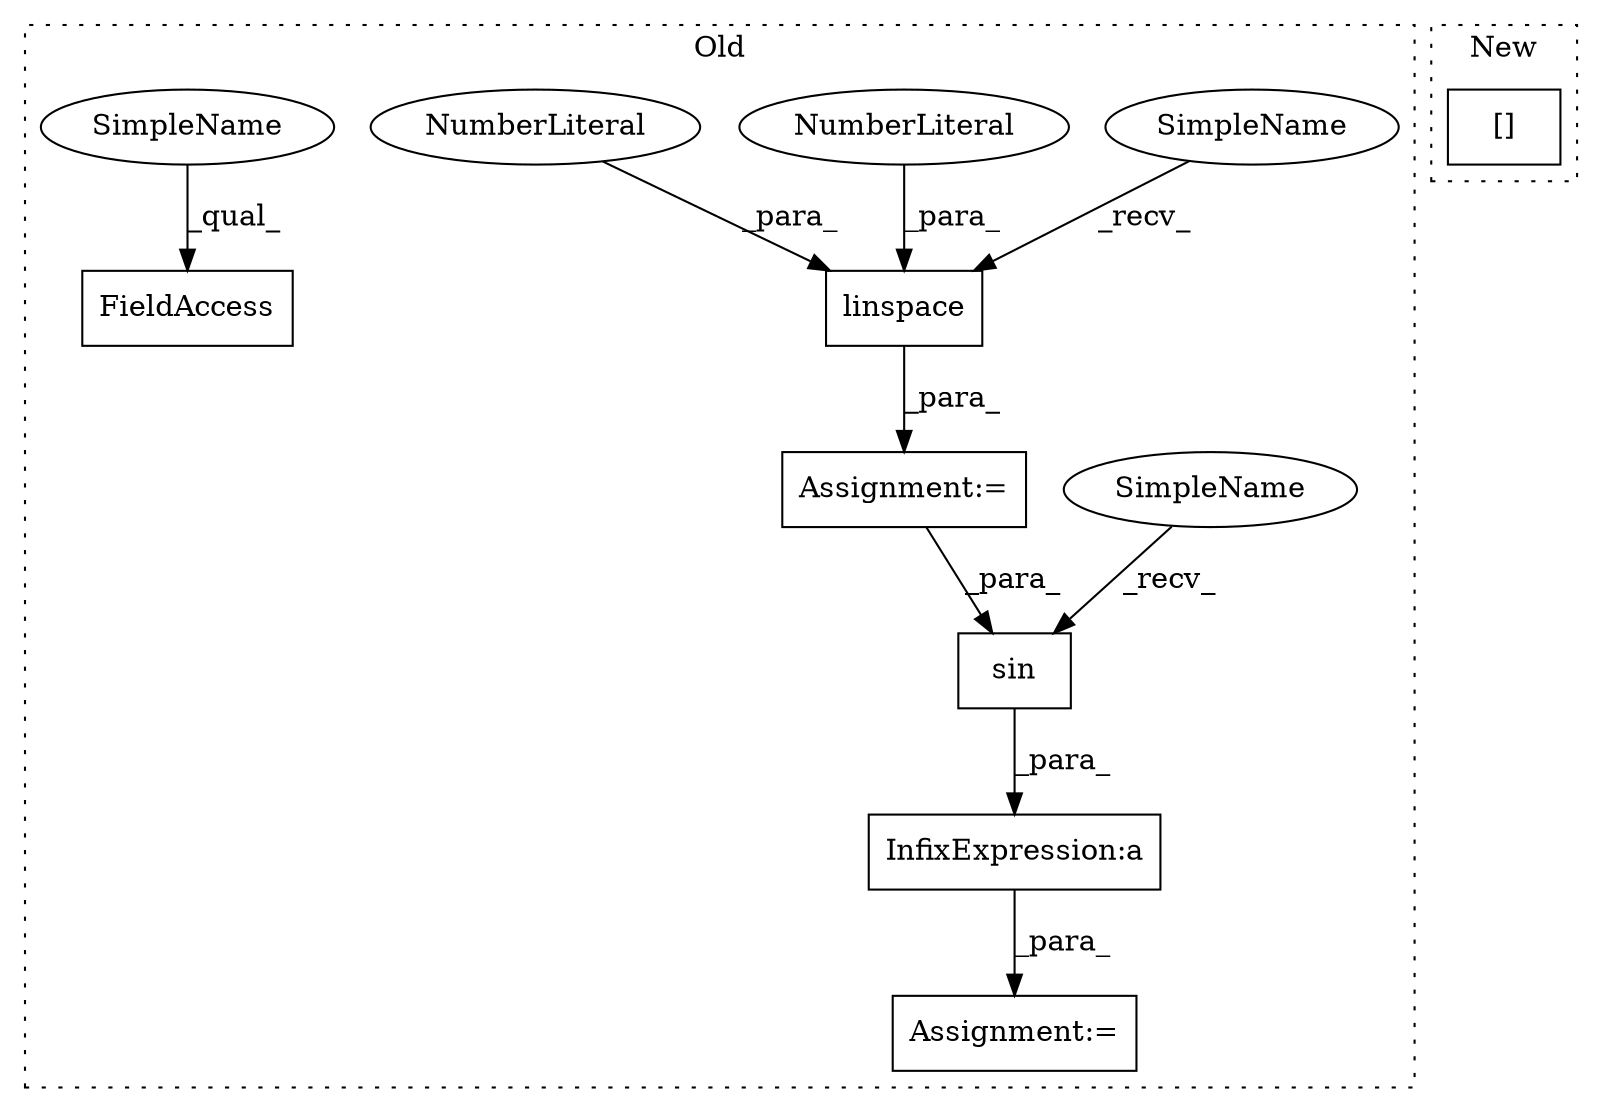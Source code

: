 digraph G {
subgraph cluster0 {
1 [label="sin" a="32" s="209,231" l="4,1" shape="box"];
3 [label="Assignment:=" a="7" s="201" l="1" shape="box"];
4 [label="InfixExpression:a" a="27" s="232" l="3" shape="box"];
5 [label="linspace" a="32" s="177,193" l="9,1" shape="box"];
6 [label="NumberLiteral" a="34" s="190" l="3" shape="ellipse"];
7 [label="NumberLiteral" a="34" s="188" l="1" shape="ellipse"];
8 [label="FieldAccess" a="22" s="218" l="8" shape="box"];
9 [label="Assignment:=" a="7" s="170" l="1" shape="box"];
10 [label="SimpleName" a="42" s="203" l="5" shape="ellipse"];
11 [label="SimpleName" a="42" s="218" l="5" shape="ellipse"];
12 [label="SimpleName" a="42" s="171" l="5" shape="ellipse"];
label = "Old";
style="dotted";
}
subgraph cluster1 {
2 [label="[]" a="2" s="609,613" l="3,1" shape="box"];
label = "New";
style="dotted";
}
1 -> 4 [label="_para_"];
4 -> 3 [label="_para_"];
5 -> 9 [label="_para_"];
6 -> 5 [label="_para_"];
7 -> 5 [label="_para_"];
9 -> 1 [label="_para_"];
10 -> 1 [label="_recv_"];
11 -> 8 [label="_qual_"];
12 -> 5 [label="_recv_"];
}